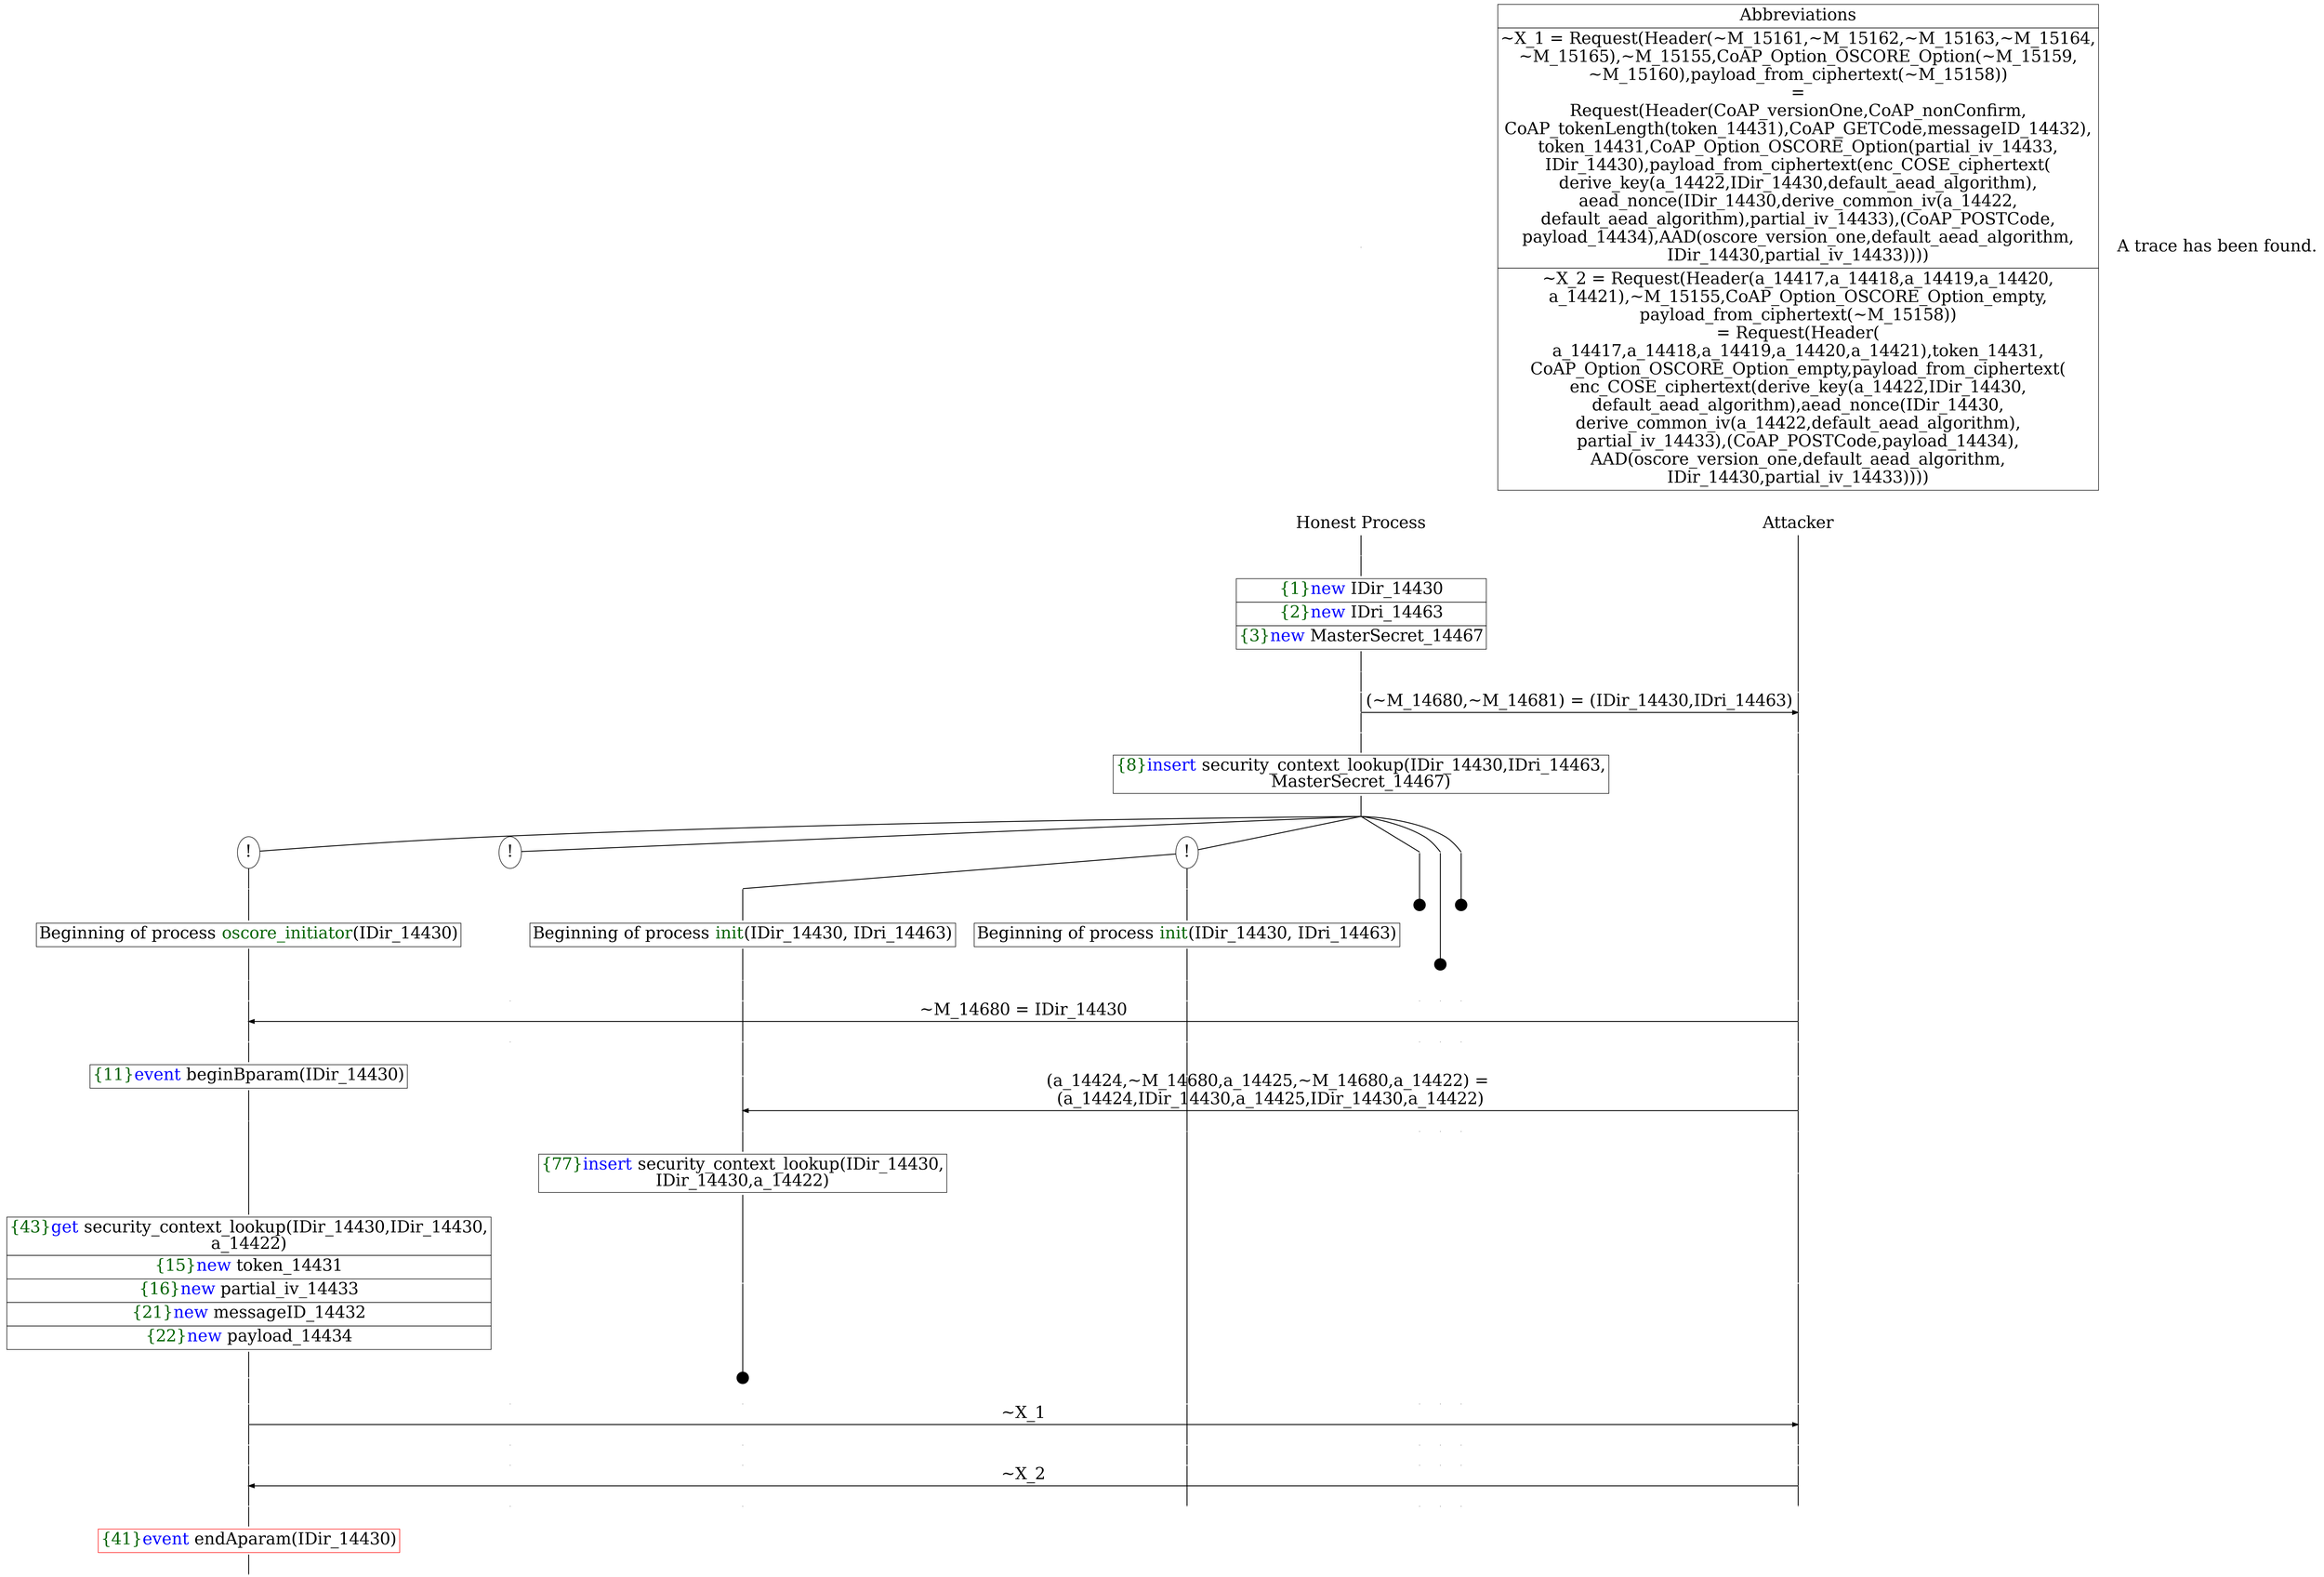 digraph {
graph [ordering = out]
edge [arrowhead = none, penwidth = 1.6, fontsize = 30]
node [shape = point, width = 0, height = 0, fontsize = 30]
Trace<br/>
[label = <A trace has been found.<br/>
>, shape = plaintext]
P0__0 [label = "Honest Process", shape = plaintext]
P__0 [label = "Attacker", shape = plaintext]
Trace -> P0__0 [label = "", style = invisible, weight = 100]{rank = same; P0__0 P__0}
P0__0 -> P0__1 [label = <>, weight = 100]
P0__1 -> P0__2 [label = <>, weight = 100]
P0__2 [shape = plaintext, label = <<TABLE BORDER="0" CELLBORDER="1" CELLSPACING="0" CELLPADDING="4"> <TR><TD><FONT COLOR="darkgreen">{1}</FONT><FONT COLOR="blue">new </FONT>IDir_14430</TD></TR><TR><TD><FONT COLOR="darkgreen">{2}</FONT><FONT COLOR="blue">new </FONT>IDri_14463</TD></TR><TR><TD><FONT COLOR="darkgreen">{3}</FONT><FONT COLOR="blue">new </FONT>MasterSecret_14467</TD></TR></TABLE>>]
P0__2 -> P0__3 [label = <>, weight = 100]
P0__3 -> P0__4 [label = <>, weight = 100]
P__0 -> P__1 [label = <>, weight = 100]
{rank = same; P__1 P0__4}
P0__4 -> P0__5 [label = <>, weight = 100]
P__1 -> P__2 [label = <>, weight = 100]
{rank = same; P__2 P0__5}
P0__5 -> P__2 [label = <(~M_14680,~M_14681) = (IDir_14430,IDri_14463)>, arrowhead = normal]
P0__5 -> P0__6 [label = <>, weight = 100]
P__2 -> P__3 [label = <>, weight = 100]
{rank = same; P__3 P0__6}
P0__6 -> P0__7 [label = <>, weight = 100]
P0__7 [shape = plaintext, label = <<TABLE BORDER="0" CELLBORDER="1" CELLSPACING="0" CELLPADDING="4"> <TR><TD><FONT COLOR="darkgreen">{8}</FONT><FONT COLOR="blue">insert </FONT>security_context_lookup(IDir_14430,IDri_14463,<br/>
MasterSecret_14467)</TD></TR></TABLE>>]
P0__7 -> P0__8 [label = <>, weight = 100]
P__3 -> P__4 [label = <>, weight = 100]
{rank = same; P__4 P0__7}
/*RPar */
P0__8 -> P0_5__8 [label = <>]
P0__8 -> P0_4__8 [label = <>]
P0__8 -> P0_3__8 [label = <>]
P0__8 -> P0_2__8 [label = <>]
P0__8 -> P0_1__8 [label = <>]
P0__8 -> P0_0__8 [label = <>]
P0__8 [label = "", fixedsize = false, width = 0, height = 0, shape = none]
{rank = same; P0_0__8 P0_1__8 P0_2__8 P0_3__8 P0_4__8 P0_5__8}
P0_0__9 [label = "", width = 0.3, height = 0.3]
P0_0__8 -> P0_0__9 [label = <>, weight = 100]
P0_1__9 [label = "", width = 0.3, height = 0.3]
P0_1__8 -> P0_1__9 [label = <>, weight = 100]
P0_2__9 [label = "", width = 0.3, height = 0.3]
P0_2__8 -> P0_2__9 [label = <>, weight = 100]
P0_3__8 [label = "!", shape = ellipse]
{rank = same; P0_3_1__8 P0_3_0__8}
P0_3_1__8 [label = "", fixedsize = false, width = 0, height = 0, shape = none]
P0_3__8 -> P0_3_1__8 [label = <>]
P0_3_0__8 [label = "", fixedsize = false, width = 0, height = 0, shape = none]
P0_3__8 -> P0_3_0__8 [label = <>]
P0_3_0__8 -> P0_3_0__9 [label = <>, weight = 100]
P0_3_0__9 [shape = plaintext, label = <<TABLE BORDER="0" CELLBORDER="1" CELLSPACING="0" CELLPADDING="4"> <TR><TD>Beginning of process <FONT COLOR="darkgreen">init</FONT>(IDir_14430, IDri_14463)<br/>
</TD></TR></TABLE>>]
P0_3_0__9 -> P0_3_0__10 [label = <>, weight = 100]
P0_3_1__8 -> P0_3_1__9 [label = <>, weight = 100]
P0_3_1__9 [shape = plaintext, label = <<TABLE BORDER="0" CELLBORDER="1" CELLSPACING="0" CELLPADDING="4"> <TR><TD>Beginning of process <FONT COLOR="darkgreen">init</FONT>(IDir_14430, IDri_14463)<br/>
</TD></TR></TABLE>>]
P0_3_1__9 -> P0_3_1__10 [label = <>, weight = 100]
P0_4__8 [label = "!", shape = ellipse]
P0_5__8 [label = "!", shape = ellipse]
P0_5_0__8 [label = "", fixedsize = false, width = 0, height = 0, shape = none]
P0_5__8 -> P0_5_0__8 [label = <>, weight = 100]
P0_5_0__8 -> P0_5_0__9 [label = <>, weight = 100]
P0_5_0__9 [shape = plaintext, label = <<TABLE BORDER="0" CELLBORDER="1" CELLSPACING="0" CELLPADDING="4"> <TR><TD>Beginning of process <FONT COLOR="darkgreen">oscore_initiator</FONT>(IDir_14430)<br/>
</TD></TR></TABLE>>]
P0_5_0__9 -> P0_5_0__10 [label = <>, weight = 100]
P0_5_0__10 -> P0_5_0__11 [label = <>, weight = 100]
P0_4__9 [label = "", style = invisible]
P0_4__8 -> P0_4__9 [label = <>, weight = 100, style = invisible]
P0_3_1__10 -> P0_3_1__11 [label = <>, weight = 100]
P0_3_0__10 -> P0_3_0__11 [label = <>, weight = 100]
P0_2__10 [label = "", style = invisible]
P0_2__9 -> P0_2__10 [label = <>, weight = 100, style = invisible]
P0_1__10 [label = "", style = invisible]
P0_1__9 -> P0_1__10 [label = <>, weight = 100, style = invisible]
P0_0__10 [label = "", style = invisible]
P0_0__9 -> P0_0__10 [label = <>, weight = 100, style = invisible]
P__4 -> P__5 [label = <>, weight = 100]
{rank = same; P__5 P0_0__10 P0_1__10 P0_2__10 P0_3_0__11 P0_3_1__11 P0_4__9 P0_5_0__11}
P0_5_0__11 -> P0_5_0__12 [label = <>, weight = 100]
P__5 -> P__6 [label = <>, weight = 100]
{rank = same; P__6 P0_5_0__12}
P0_5_0__12 -> P__6 [label = <~M_14680 = IDir_14430>, dir = back, arrowhead = normal]
P0_5_0__12 -> P0_5_0__13 [label = <>, weight = 100]
P0_4__10 [label = "", style = invisible]
P0_4__9 -> P0_4__10 [label = <>, weight = 100, style = invisible]
P0_3_1__11 -> P0_3_1__12 [label = <>, weight = 100]
P0_3_0__11 -> P0_3_0__12 [label = <>, weight = 100]
P0_2__11 [label = "", style = invisible]
P0_2__10 -> P0_2__11 [label = <>, weight = 100, style = invisible]
P0_1__11 [label = "", style = invisible]
P0_1__10 -> P0_1__11 [label = <>, weight = 100, style = invisible]
P0_0__11 [label = "", style = invisible]
P0_0__10 -> P0_0__11 [label = <>, weight = 100, style = invisible]
P__6 -> P__7 [label = <>, weight = 100]
{rank = same; P__7 P0_0__11 P0_1__11 P0_2__11 P0_3_0__12 P0_3_1__12 P0_4__10 P0_5_0__13}
P0_5_0__13 -> P0_5_0__14 [label = <>, weight = 100]
P0_5_0__14 [shape = plaintext, label = <<TABLE BORDER="0" CELLBORDER="1" CELLSPACING="0" CELLPADDING="4"> <TR><TD><FONT COLOR="darkgreen">{11}</FONT><FONT COLOR="blue">event</FONT> beginBparam(IDir_14430)</TD></TR></TABLE>>]
P0_5_0__14 -> P0_5_0__15 [label = <>, weight = 100]
P0_3_1__12 -> P0_3_1__13 [label = <>, weight = 100]
P0_3_0__12 -> P0_3_0__13 [label = <>, weight = 100]
P0_2__12 [label = "", style = invisible]
P0_2__11 -> P0_2__12 [label = <>, weight = 100, style = invisible]
P0_1__12 [label = "", style = invisible]
P0_1__11 -> P0_1__12 [label = <>, weight = 100, style = invisible]
P0_0__12 [label = "", style = invisible]
P0_0__11 -> P0_0__12 [label = <>, weight = 100, style = invisible]
P__7 -> P__8 [label = <>, weight = 100]
{rank = same; P__8 P0_0__12 P0_1__12 P0_2__12 P0_3_0__13 P0_3_1__13}
P0_3_1__13 -> P0_3_1__14 [label = <>, weight = 100]
P__8 -> P__9 [label = <>, weight = 100]
{rank = same; P__9 P0_3_1__14}
P0_3_1__14 -> P__9 [label = <(a_14424,~M_14680,a_14425,~M_14680,a_14422) = <br/>
(a_14424,IDir_14430,a_14425,IDir_14430,a_14422)>, dir = back, arrowhead = normal]
P0_3_1__14 -> P0_3_1__15 [label = <>, weight = 100]
P0_3_0__13 -> P0_3_0__14 [label = <>, weight = 100]
P0_2__13 [label = "", style = invisible]
P0_2__12 -> P0_2__13 [label = <>, weight = 100, style = invisible]
P0_1__13 [label = "", style = invisible]
P0_1__12 -> P0_1__13 [label = <>, weight = 100, style = invisible]
P0_0__13 [label = "", style = invisible]
P0_0__12 -> P0_0__13 [label = <>, weight = 100, style = invisible]
P__9 -> P__10 [label = <>, weight = 100]
{rank = same; P__10 P0_0__13 P0_1__13 P0_2__13 P0_3_0__14 P0_3_1__15}
P0_3_1__15 -> P0_3_1__16 [label = <>, weight = 100]
P0_3_1__16 [shape = plaintext, label = <<TABLE BORDER="0" CELLBORDER="1" CELLSPACING="0" CELLPADDING="4"> <TR><TD><FONT COLOR="darkgreen">{77}</FONT><FONT COLOR="blue">insert </FONT>security_context_lookup(IDir_14430,<br/>
IDir_14430,a_14422)</TD></TR></TABLE>>]
P0_3_1__16 -> P0_3_1__17 [label = <>, weight = 100]
P__10 -> P__11 [label = <>, weight = 100]
{rank = same; P__11 P0_3_1__16}
P0_3_1__18 [label = "", width = 0.3, height = 0.3]
P0_3_1__17 -> P0_3_1__18 [label = <>, weight = 100]
P0_5_0__15 -> P0_5_0__16 [label = <>, weight = 100]
P0_5_0__16 [shape = plaintext, label = <<TABLE BORDER="0" CELLBORDER="1" CELLSPACING="0" CELLPADDING="4"> <TR><TD><FONT COLOR="darkgreen">{43}</FONT><FONT COLOR="blue">get </FONT>security_context_lookup(IDir_14430,IDir_14430,<br/>
a_14422)</TD></TR><TR><TD><FONT COLOR="darkgreen">{15}</FONT><FONT COLOR="blue">new </FONT>token_14431</TD></TR><TR><TD><FONT COLOR="darkgreen">{16}</FONT><FONT COLOR="blue">new </FONT>partial_iv_14433</TD></TR><TR><TD><FONT COLOR="darkgreen">{21}</FONT><FONT COLOR="blue">new </FONT>messageID_14432</TD></TR><TR><TD><FONT COLOR="darkgreen">{22}</FONT><FONT COLOR="blue">new </FONT>payload_14434</TD></TR></TABLE>>]
P0_5_0__16 -> P0_5_0__17 [label = <>, weight = 100]
P__11 -> P__12 [label = <>, weight = 100]
{rank = same; P__12 P0_5_0__16}
P0_5_0__17 -> P0_5_0__18 [label = <>, weight = 100]
P0_4__11 [label = "", style = invisible]
P0_4__10 -> P0_4__11 [label = <>, weight = 100, style = invisible]
P0_3_1__19 [label = "", style = invisible]
P0_3_1__18 -> P0_3_1__19 [label = <>, weight = 100, style = invisible]
P0_3_0__14 -> P0_3_0__15 [label = <>, weight = 100]
P0_2__14 [label = "", style = invisible]
P0_2__13 -> P0_2__14 [label = <>, weight = 100, style = invisible]
P0_1__14 [label = "", style = invisible]
P0_1__13 -> P0_1__14 [label = <>, weight = 100, style = invisible]
P0_0__14 [label = "", style = invisible]
P0_0__13 -> P0_0__14 [label = <>, weight = 100, style = invisible]
P__12 -> P__13 [label = <>, weight = 100]
{rank = same; P__13 P0_0__14 P0_1__14 P0_2__14 P0_3_0__15 P0_3_1__19 P0_4__11 P0_5_0__18}
P0_5_0__18 -> P0_5_0__19 [label = <>, weight = 100]
P__13 -> P__14 [label = <>, weight = 100]
{rank = same; P__14 P0_5_0__19}
P0_5_0__19 -> P__14 [label = <~X_1>, arrowhead = normal]
P0_5_0__19 -> P0_5_0__20 [label = <>, weight = 100]
P0_4__12 [label = "", style = invisible]
P0_4__11 -> P0_4__12 [label = <>, weight = 100, style = invisible]
P0_3_1__20 [label = "", style = invisible]
P0_3_1__19 -> P0_3_1__20 [label = <>, weight = 100, style = invisible]
P0_3_0__15 -> P0_3_0__16 [label = <>, weight = 100]
P0_2__15 [label = "", style = invisible]
P0_2__14 -> P0_2__15 [label = <>, weight = 100, style = invisible]
P0_1__15 [label = "", style = invisible]
P0_1__14 -> P0_1__15 [label = <>, weight = 100, style = invisible]
P0_0__15 [label = "", style = invisible]
P0_0__14 -> P0_0__15 [label = <>, weight = 100, style = invisible]
P__14 -> P__15 [label = <>, weight = 100]
{rank = same; P__15 P0_0__15 P0_1__15 P0_2__15 P0_3_0__16 P0_3_1__20 P0_4__12 P0_5_0__20}
P0_5_0__20 -> P0_5_0__21 [label = <>, weight = 100]
P0_4__13 [label = "", style = invisible]
P0_4__12 -> P0_4__13 [label = <>, weight = 100, style = invisible]
P0_3_1__21 [label = "", style = invisible]
P0_3_1__20 -> P0_3_1__21 [label = <>, weight = 100, style = invisible]
P0_3_0__16 -> P0_3_0__17 [label = <>, weight = 100]
P0_2__16 [label = "", style = invisible]
P0_2__15 -> P0_2__16 [label = <>, weight = 100, style = invisible]
P0_1__16 [label = "", style = invisible]
P0_1__15 -> P0_1__16 [label = <>, weight = 100, style = invisible]
P0_0__16 [label = "", style = invisible]
P0_0__15 -> P0_0__16 [label = <>, weight = 100, style = invisible]
P__15 -> P__16 [label = <>, weight = 100]
{rank = same; P__16 P0_0__16 P0_1__16 P0_2__16 P0_3_0__17 P0_3_1__21 P0_4__13 P0_5_0__21}
P0_5_0__21 -> P0_5_0__22 [label = <>, weight = 100]
P__16 -> P__17 [label = <>, weight = 100]
{rank = same; P__17 P0_5_0__22}
P0_5_0__22 -> P__17 [label = <~X_2>, dir = back, arrowhead = normal]
P0_5_0__22 -> P0_5_0__23 [label = <>, weight = 100]
P0_4__14 [label = "", style = invisible]
P0_4__13 -> P0_4__14 [label = <>, weight = 100, style = invisible]
P0_3_1__22 [label = "", style = invisible]
P0_3_1__21 -> P0_3_1__22 [label = <>, weight = 100, style = invisible]
P0_3_0__17 -> P0_3_0__18 [label = <>, weight = 100]
P0_2__17 [label = "", style = invisible]
P0_2__16 -> P0_2__17 [label = <>, weight = 100, style = invisible]
P0_1__17 [label = "", style = invisible]
P0_1__16 -> P0_1__17 [label = <>, weight = 100, style = invisible]
P0_0__17 [label = "", style = invisible]
P0_0__16 -> P0_0__17 [label = <>, weight = 100, style = invisible]
P__17 -> P__18 [label = <>, weight = 100]
{rank = same; P__18 P0_0__17 P0_1__17 P0_2__17 P0_3_0__18 P0_3_1__22 P0_4__14 P0_5_0__23}
P0_5_0__23 -> P0_5_0__24 [label = <>, weight = 100]
P0_5_0__24 [color = red, shape = plaintext, label = <<TABLE BORDER="0" CELLBORDER="1" CELLSPACING="0" CELLPADDING="4"> <TR><TD><FONT COLOR="darkgreen">{41}</FONT><FONT COLOR="blue">event</FONT> endAparam(IDir_14430)</TD></TR></TABLE>>]
P0_5_0__24 -> P0_5_0__25 [label = <>, weight = 100]
Abbrev [shape = plaintext, label = <<TABLE BORDER="0" CELLBORDER="1" CELLSPACING="0" CELLPADDING="4"><TR> <TD> Abbreviations </TD></TR><TR><TD>~X_1 = Request(Header(~M_15161,~M_15162,~M_15163,~M_15164,<br/>
~M_15165),~M_15155,CoAP_Option_OSCORE_Option(~M_15159,<br/>
~M_15160),payload_from_ciphertext(~M_15158))<br/>
=<br/>
Request(Header(CoAP_versionOne,CoAP_nonConfirm,<br/>
CoAP_tokenLength(token_14431),CoAP_GETCode,messageID_14432),<br/>
token_14431,CoAP_Option_OSCORE_Option(partial_iv_14433,<br/>
IDir_14430),payload_from_ciphertext(enc_COSE_ciphertext(<br/>
derive_key(a_14422,IDir_14430,default_aead_algorithm),<br/>
aead_nonce(IDir_14430,derive_common_iv(a_14422,<br/>
default_aead_algorithm),partial_iv_14433),(CoAP_POSTCode,<br/>
payload_14434),AAD(oscore_version_one,default_aead_algorithm,<br/>
IDir_14430,partial_iv_14433))))</TD></TR><TR><TD>~X_2 = Request(Header(a_14417,a_14418,a_14419,a_14420,<br/>
a_14421),~M_15155,CoAP_Option_OSCORE_Option_empty,<br/>
payload_from_ciphertext(~M_15158))<br/>
= Request(Header(<br/>
a_14417,a_14418,a_14419,a_14420,a_14421),token_14431,<br/>
CoAP_Option_OSCORE_Option_empty,payload_from_ciphertext(<br/>
enc_COSE_ciphertext(derive_key(a_14422,IDir_14430,<br/>
default_aead_algorithm),aead_nonce(IDir_14430,<br/>
derive_common_iv(a_14422,default_aead_algorithm),<br/>
partial_iv_14433),(CoAP_POSTCode,payload_14434),<br/>
AAD(oscore_version_one,default_aead_algorithm,<br/>
IDir_14430,partial_iv_14433))))</TD></TR></TABLE>>]Abbrev -> P__0 [style = invisible, weight =100]}